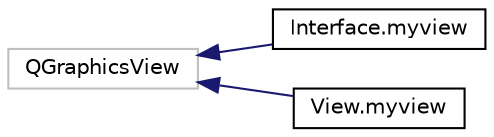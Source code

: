digraph "Graphical Class Hierarchy"
{
 // LATEX_PDF_SIZE
  edge [fontname="Helvetica",fontsize="10",labelfontname="Helvetica",labelfontsize="10"];
  node [fontname="Helvetica",fontsize="10",shape=record];
  rankdir="LR";
  Node13 [label="QGraphicsView",height=0.2,width=0.4,color="grey75", fillcolor="white", style="filled",tooltip=" "];
  Node13 -> Node0 [dir="back",color="midnightblue",fontsize="10",style="solid",fontname="Helvetica"];
  Node0 [label="Interface.myview",height=0.2,width=0.4,color="black", fillcolor="white", style="filled",URL="$classInterface_1_1myview.html",tooltip="A class to handle zoom feature."];
  Node13 -> Node15 [dir="back",color="midnightblue",fontsize="10",style="solid",fontname="Helvetica"];
  Node15 [label="View.myview",height=0.2,width=0.4,color="black", fillcolor="white", style="filled",URL="$classView_1_1myview.html",tooltip="Class myview : allow us to override functions from QGraphicsView, for zoom, background and grid."];
}
